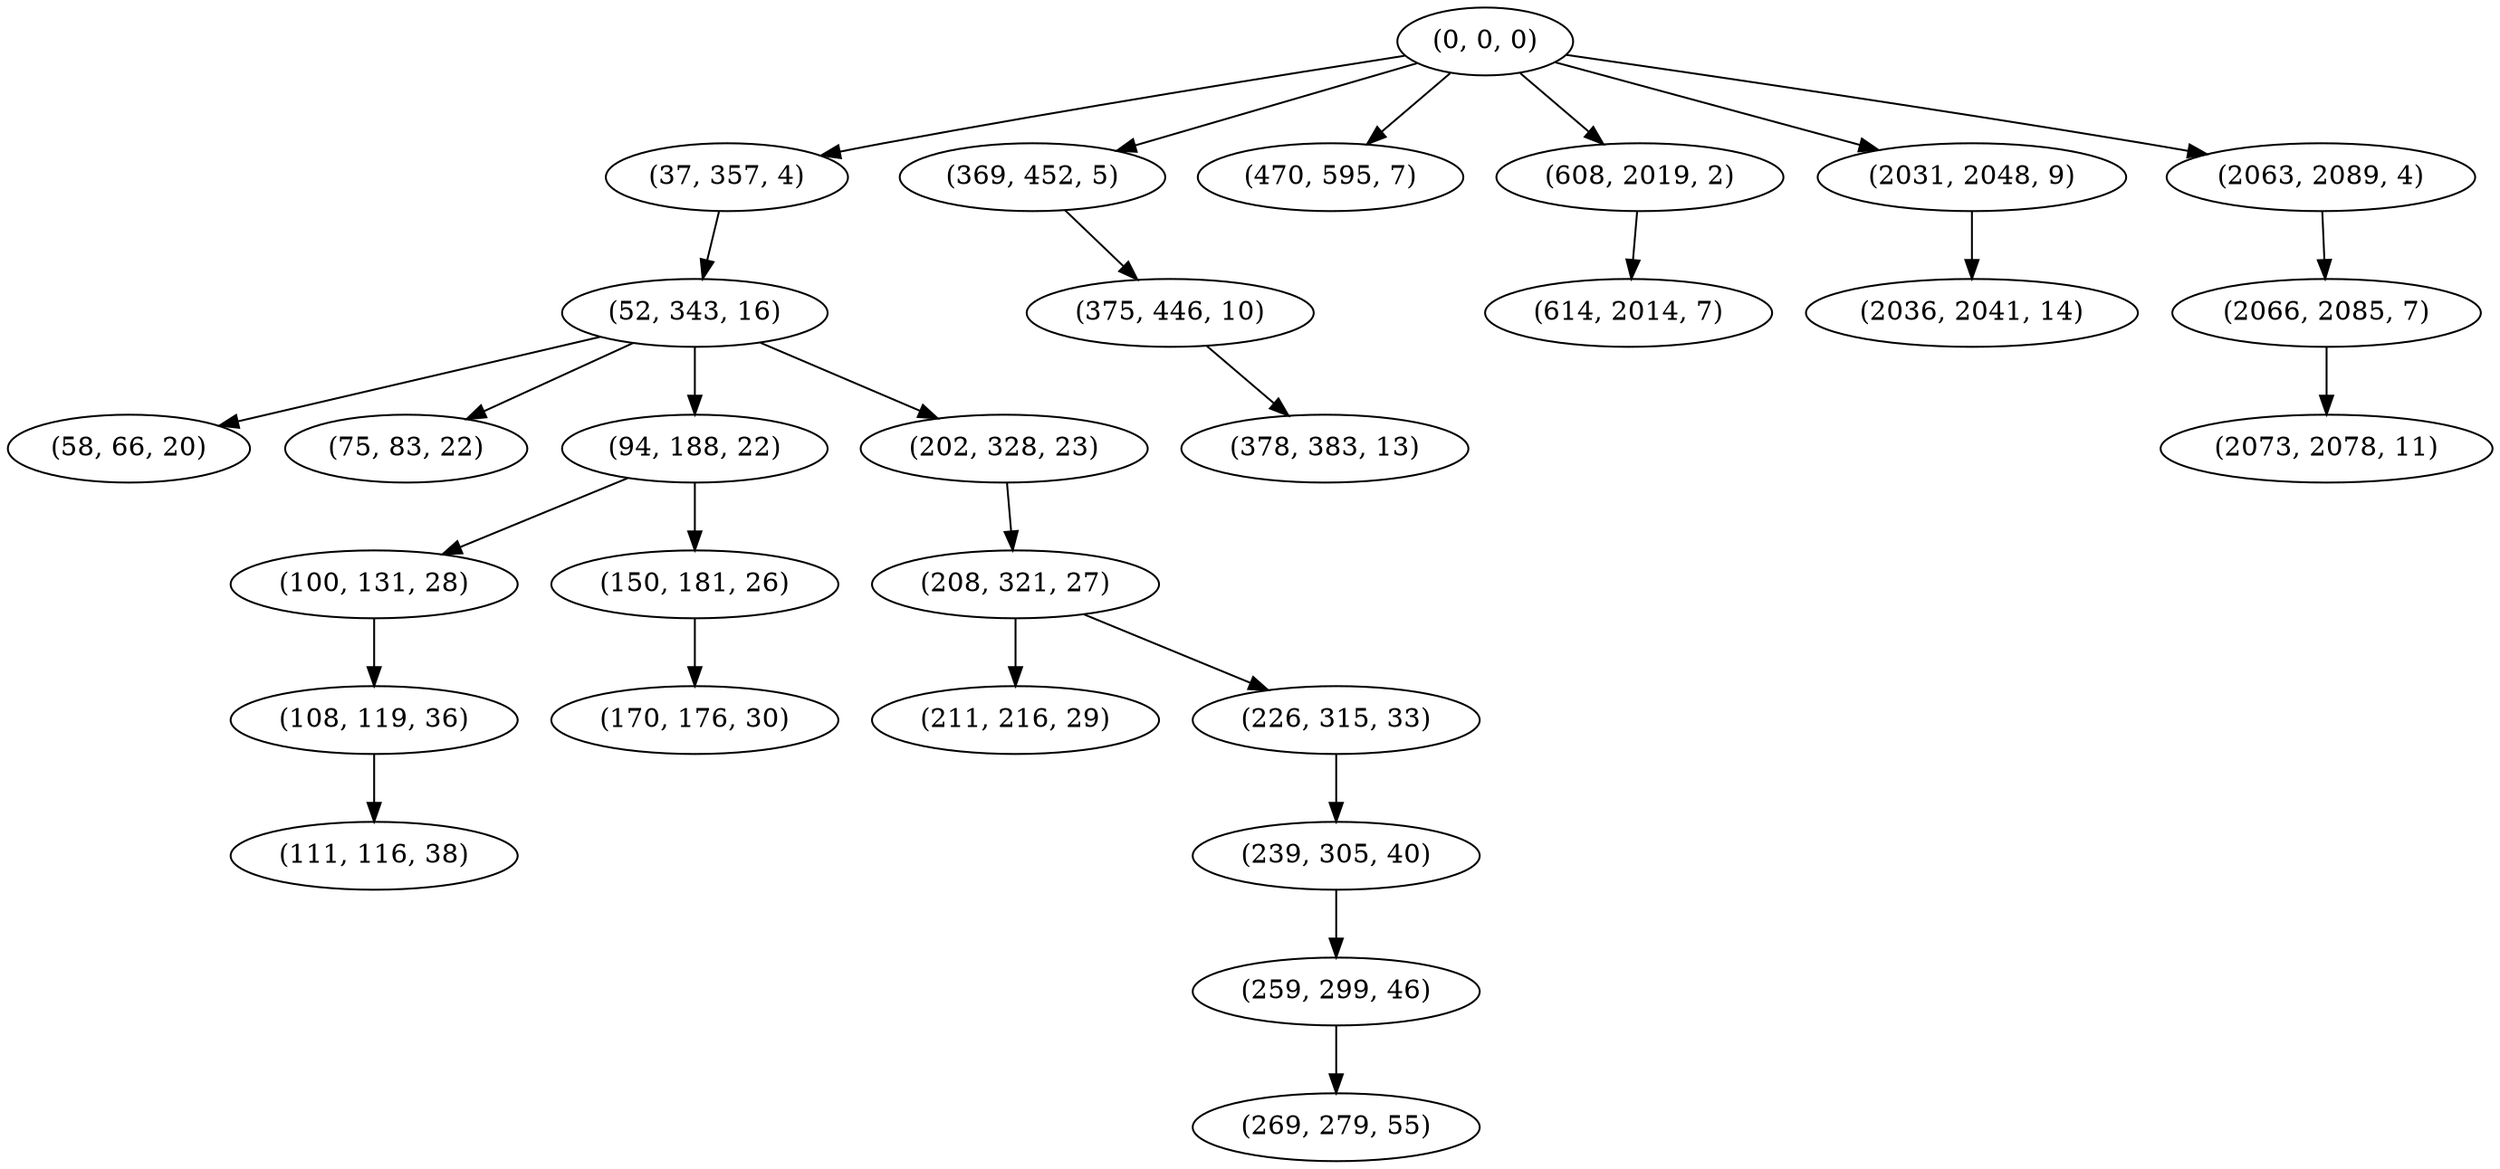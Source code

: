 digraph tree {
    "(0, 0, 0)";
    "(37, 357, 4)";
    "(52, 343, 16)";
    "(58, 66, 20)";
    "(75, 83, 22)";
    "(94, 188, 22)";
    "(100, 131, 28)";
    "(108, 119, 36)";
    "(111, 116, 38)";
    "(150, 181, 26)";
    "(170, 176, 30)";
    "(202, 328, 23)";
    "(208, 321, 27)";
    "(211, 216, 29)";
    "(226, 315, 33)";
    "(239, 305, 40)";
    "(259, 299, 46)";
    "(269, 279, 55)";
    "(369, 452, 5)";
    "(375, 446, 10)";
    "(378, 383, 13)";
    "(470, 595, 7)";
    "(608, 2019, 2)";
    "(614, 2014, 7)";
    "(2031, 2048, 9)";
    "(2036, 2041, 14)";
    "(2063, 2089, 4)";
    "(2066, 2085, 7)";
    "(2073, 2078, 11)";
    "(0, 0, 0)" -> "(37, 357, 4)";
    "(0, 0, 0)" -> "(369, 452, 5)";
    "(0, 0, 0)" -> "(470, 595, 7)";
    "(0, 0, 0)" -> "(608, 2019, 2)";
    "(0, 0, 0)" -> "(2031, 2048, 9)";
    "(0, 0, 0)" -> "(2063, 2089, 4)";
    "(37, 357, 4)" -> "(52, 343, 16)";
    "(52, 343, 16)" -> "(58, 66, 20)";
    "(52, 343, 16)" -> "(75, 83, 22)";
    "(52, 343, 16)" -> "(94, 188, 22)";
    "(52, 343, 16)" -> "(202, 328, 23)";
    "(94, 188, 22)" -> "(100, 131, 28)";
    "(94, 188, 22)" -> "(150, 181, 26)";
    "(100, 131, 28)" -> "(108, 119, 36)";
    "(108, 119, 36)" -> "(111, 116, 38)";
    "(150, 181, 26)" -> "(170, 176, 30)";
    "(202, 328, 23)" -> "(208, 321, 27)";
    "(208, 321, 27)" -> "(211, 216, 29)";
    "(208, 321, 27)" -> "(226, 315, 33)";
    "(226, 315, 33)" -> "(239, 305, 40)";
    "(239, 305, 40)" -> "(259, 299, 46)";
    "(259, 299, 46)" -> "(269, 279, 55)";
    "(369, 452, 5)" -> "(375, 446, 10)";
    "(375, 446, 10)" -> "(378, 383, 13)";
    "(608, 2019, 2)" -> "(614, 2014, 7)";
    "(2031, 2048, 9)" -> "(2036, 2041, 14)";
    "(2063, 2089, 4)" -> "(2066, 2085, 7)";
    "(2066, 2085, 7)" -> "(2073, 2078, 11)";
}
